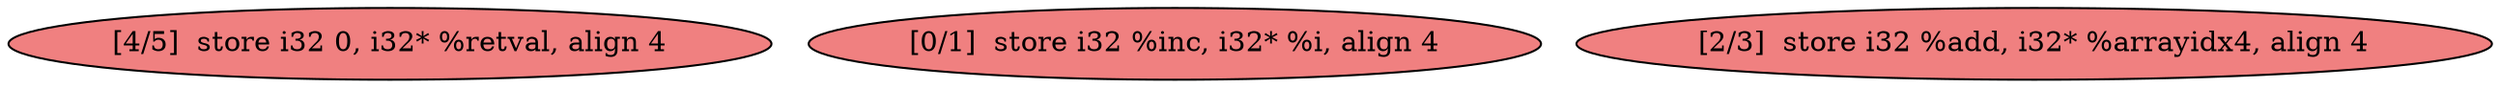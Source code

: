 
digraph G {


node22 [fillcolor=lightcoral,label="[4/5]  store i32 0, i32* %retval, align 4",shape=ellipse,style=filled ]
node20 [fillcolor=lightcoral,label="[0/1]  store i32 %inc, i32* %i, align 4",shape=ellipse,style=filled ]
node21 [fillcolor=lightcoral,label="[2/3]  store i32 %add, i32* %arrayidx4, align 4",shape=ellipse,style=filled ]



}

